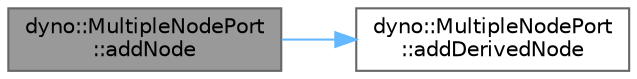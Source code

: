 digraph "dyno::MultipleNodePort::addNode"
{
 // LATEX_PDF_SIZE
  bgcolor="transparent";
  edge [fontname=Helvetica,fontsize=10,labelfontname=Helvetica,labelfontsize=10];
  node [fontname=Helvetica,fontsize=10,shape=box,height=0.2,width=0.4];
  rankdir="LR";
  Node1 [id="Node000001",label="dyno::MultipleNodePort\l::addNode",height=0.2,width=0.4,color="gray40", fillcolor="grey60", style="filled", fontcolor="black",tooltip=" "];
  Node1 -> Node2 [id="edge1_Node000001_Node000002",color="steelblue1",style="solid",tooltip=" "];
  Node2 [id="Node000002",label="dyno::MultipleNodePort\l::addDerivedNode",height=0.2,width=0.4,color="grey40", fillcolor="white", style="filled",URL="$classdyno_1_1_multiple_node_port.html#a7a2174ed259c78439a7a445f8fd2dae9",tooltip=" "];
}
